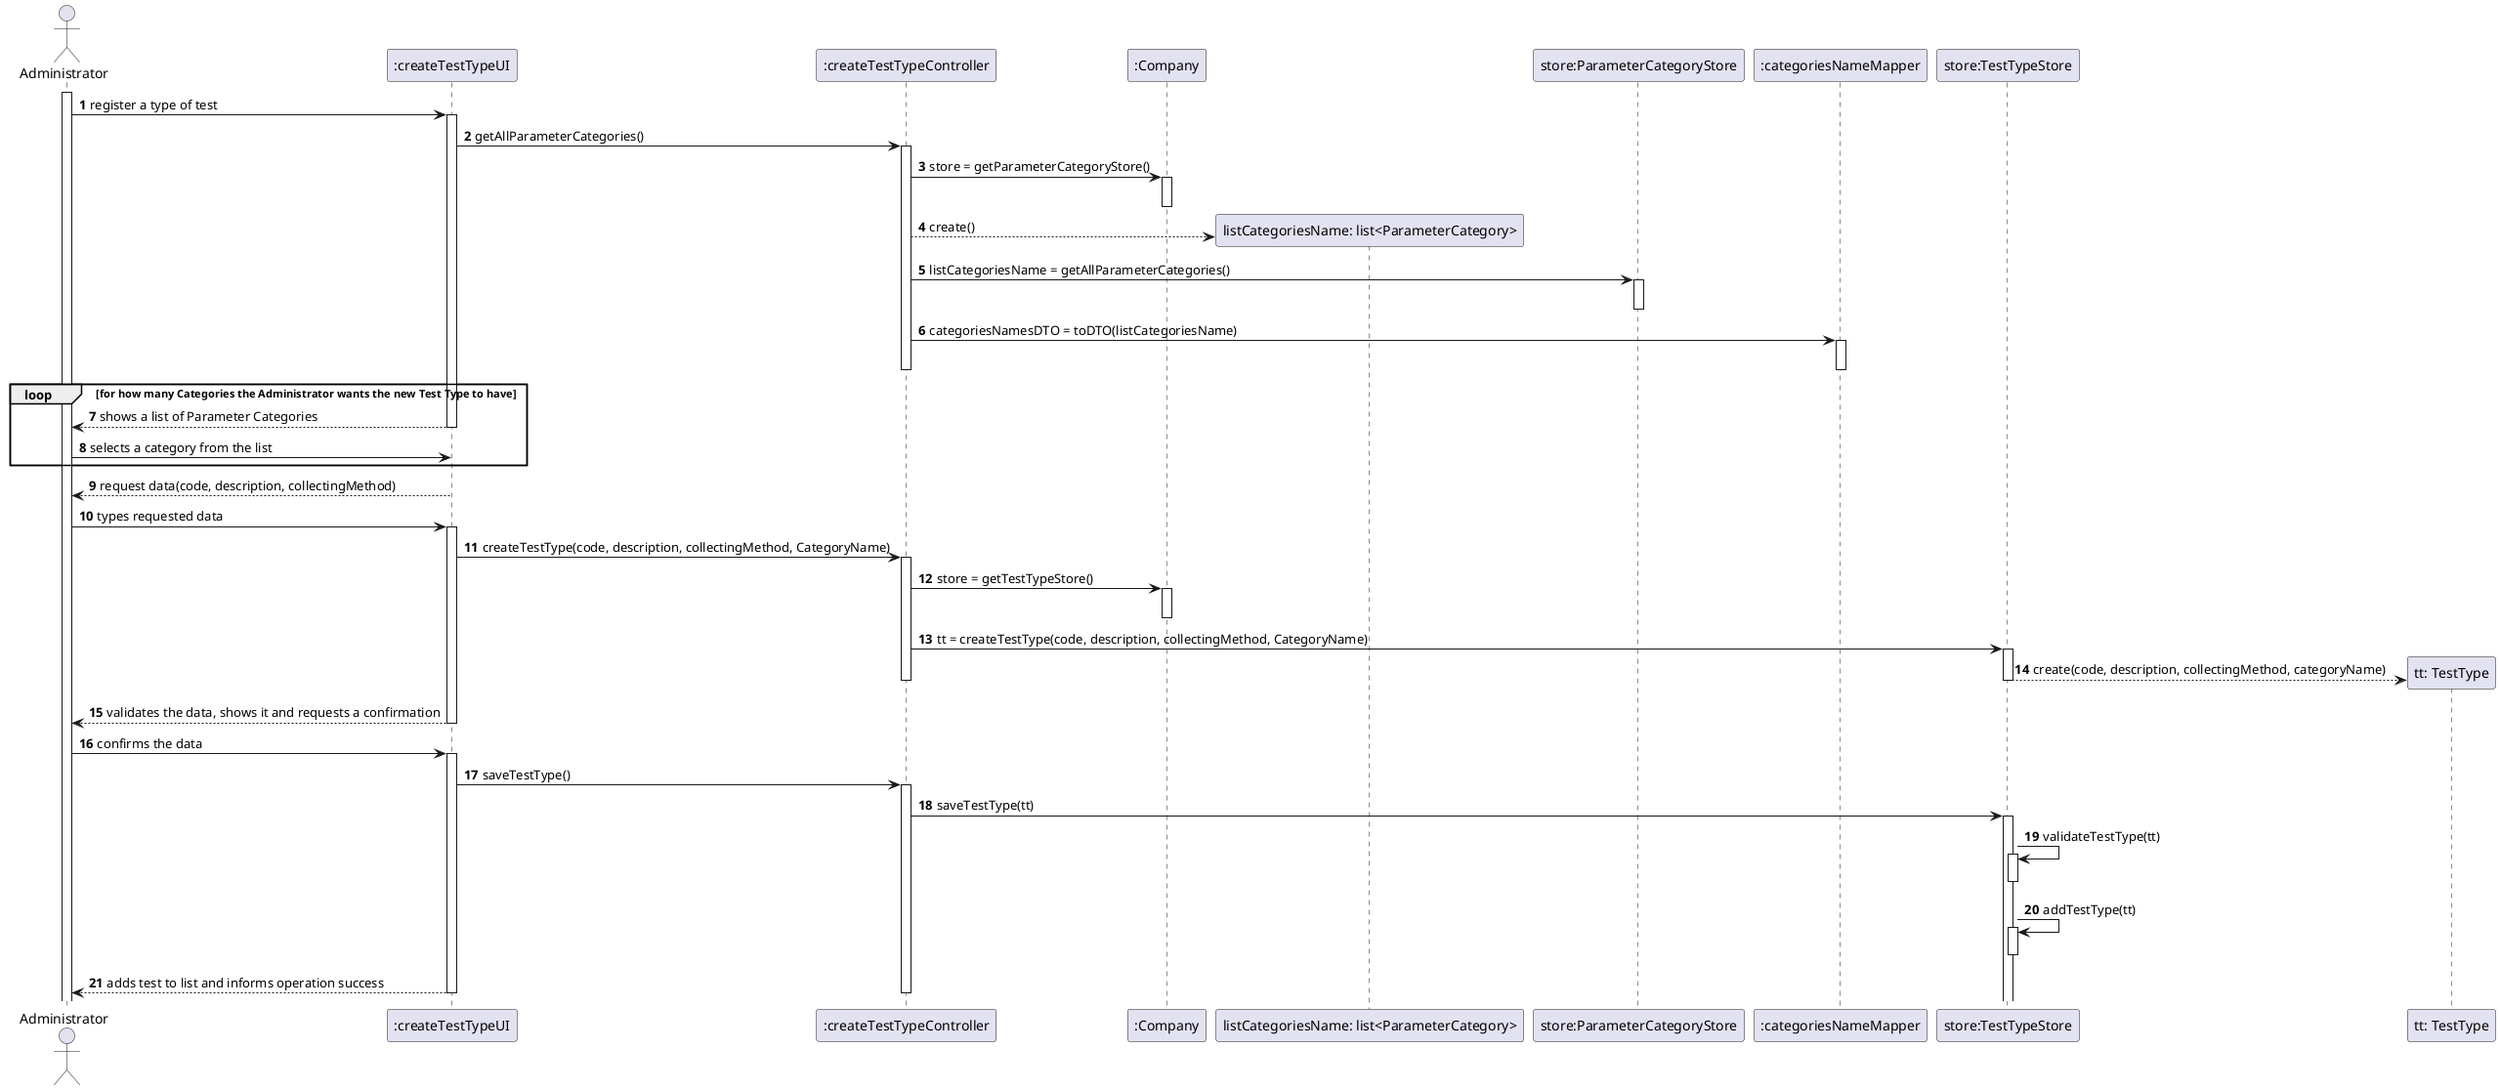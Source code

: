 @startuml
autonumber
actor "Administrator" as admin
activate admin

admin -> ":createTestTypeUI" : register a type of test


activate ":createTestTypeUI"
":createTestTypeUI" -> ":createTestTypeController": getAllParameterCategories()


activate ":createTestTypeController"
":createTestTypeController" -> ":Company": store = getParameterCategoryStore()
activate ":Company"
deactivate ":Company"


create "listCategoriesName: list<ParameterCategory>"
":createTestTypeController" --> "listCategoriesName: list<ParameterCategory>": create()


":createTestTypeController" -> "store:ParameterCategoryStore": listCategoriesName = getAllParameterCategories()
activate "store:ParameterCategoryStore"
deactivate "store:ParameterCategoryStore"


":createTestTypeController" -> ":categoriesNameMapper": categoriesNamesDTO = toDTO(listCategoriesName)
activate ":categoriesNameMapper"
deactivate ":categoriesNameMapper"
deactivate ":createTestTypeController"

loop for how many Categories the Administrator wants the new Test Type to have
":createTestTypeUI" --> admin: shows a list of Parameter Categories
deactivate ":createTestTypeUI"
admin -> ":createTestTypeUI": selects a category from the list
end

activate ":createTestTypeUI"
":createTestTypeUI" --> admin: request data(code, description, collectingMethod)
deactivate ":createTestTypeUI"
deactivate ":createTestTypeUI"
admin -> ":createTestTypeUI" : types requested data
activate ":createTestTypeUI"
":createTestTypeUI" -> ":createTestTypeController": createTestType(code, description, collectingMethod, CategoryName)
activate ":createTestTypeController"
":createTestTypeController" -> ":Company" : store = getTestTypeStore()
activate ":Company"
deactivate ":Company"
":createTestTypeController" -> "store:TestTypeStore" : tt = createTestType(code, description, collectingMethod, CategoryName)
activate "store:TestTypeStore"
create "tt: TestType"
"store:TestTypeStore" --> "tt: TestType" : create(code, description, collectingMethod, categoryName)
deactivate "store:TestTypeStore"

deactivate ":createTestTypeController"
":createTestTypeUI" --> admin: validates the data, shows it and requests a confirmation
deactivate ":createTestTypeUI"
admin -> ":createTestTypeUI": confirms the data
activate ":createTestTypeUI"
":createTestTypeUI" -> ":createTestTypeController": saveTestType()
activate ":createTestTypeController"

":createTestTypeController" -> "store:TestTypeStore"++ : saveTestType(tt)
"store:TestTypeStore" -> "store:TestTypeStore": validateTestType(tt)
activate "store:TestTypeStore"
deactivate "store:TestTypeStore"
"store:TestTypeStore" -> "store:TestTypeStore": addTestType(tt)
activate "store:TestTypeStore"
deactivate "store:TestTypeStore"


":createTestTypeUI" --> admin: adds test to list and informs operation success
deactivate ":createTestTypeController"
deactivate ":createTestTypeUI"
@enduml